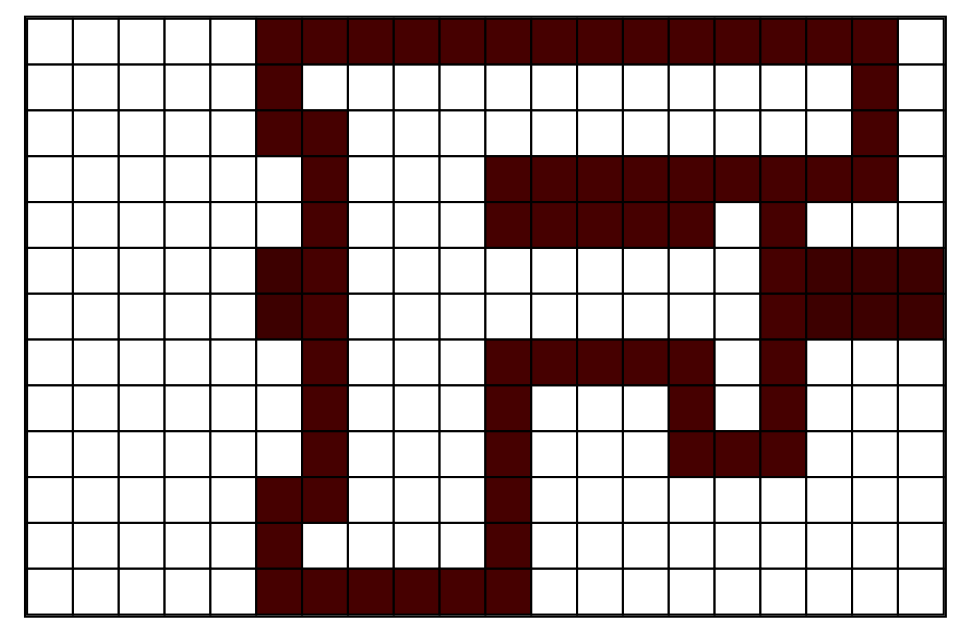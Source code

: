 digraph G {
node[shape = plaintext]
a[ label =<
<TABLE cellspacing="0" cellpadding="10">
<TR>
<TD width="1" height="1" bgcolor="white"></TD>
<TD width="1" height="1" bgcolor="white"></TD>
<TD width="1" height="1" bgcolor="white"></TD>
<TD width="1" height="1" bgcolor="white"></TD>
<TD width="1" height="1" bgcolor="white"></TD>
<TD width="1" height="1" bgcolor="#460000"></TD>
<TD width="1" height="1" bgcolor="#460000"></TD>
<TD width="1" height="1" bgcolor="#460000"></TD>
<TD width="1" height="1" bgcolor="#460000"></TD>
<TD width="1" height="1" bgcolor="#460000"></TD>
<TD width="1" height="1" bgcolor="#460000"></TD>
<TD width="1" height="1" bgcolor="#460000"></TD>
<TD width="1" height="1" bgcolor="#460000"></TD>
<TD width="1" height="1" bgcolor="#460000"></TD>
<TD width="1" height="1" bgcolor="#460000"></TD>
<TD width="1" height="1" bgcolor="#460000"></TD>
<TD width="1" height="1" bgcolor="#460000"></TD>
<TD width="1" height="1" bgcolor="#460000"></TD>
<TD width="1" height="1" bgcolor="#460000"></TD>
<TD width="1" height="1" bgcolor="white"></TD>
</TR>
<TR>
<TD width="1" height="1" bgcolor="white"></TD>
<TD width="1" height="1" bgcolor="white"></TD>
<TD width="1" height="1" bgcolor="white"></TD>
<TD width="1" height="1" bgcolor="white"></TD>
<TD width="1" height="1" bgcolor="white"></TD>
<TD width="1" height="1" bgcolor="#460000"></TD>
<TD width="1" height="1" bgcolor="white"></TD>
<TD width="1" height="1" bgcolor="white"></TD>
<TD width="1" height="1" bgcolor="white"></TD>
<TD width="1" height="1" bgcolor="white"></TD>
<TD width="1" height="1" bgcolor="white"></TD>
<TD width="1" height="1" bgcolor="white"></TD>
<TD width="1" height="1" bgcolor="white"></TD>
<TD width="1" height="1" bgcolor="white"></TD>
<TD width="1" height="1" bgcolor="white"></TD>
<TD width="1" height="1" bgcolor="white"></TD>
<TD width="1" height="1" bgcolor="white"></TD>
<TD width="1" height="1" bgcolor="white"></TD>
<TD width="1" height="1" bgcolor="#460000"></TD>
<TD width="1" height="1" bgcolor="white"></TD>
</TR>
<TR>
<TD width="1" height="1" bgcolor="white"></TD>
<TD width="1" height="1" bgcolor="white"></TD>
<TD width="1" height="1" bgcolor="white"></TD>
<TD width="1" height="1" bgcolor="white"></TD>
<TD width="1" height="1" bgcolor="white"></TD>
<TD width="1" height="1" bgcolor="#460000"></TD>
<TD width="1" height="1" bgcolor="#460000"></TD>
<TD width="1" height="1" bgcolor="white"></TD>
<TD width="1" height="1" bgcolor="white"></TD>
<TD width="1" height="1" bgcolor="white"></TD>
<TD width="1" height="1" bgcolor="white"></TD>
<TD width="1" height="1" bgcolor="white"></TD>
<TD width="1" height="1" bgcolor="white"></TD>
<TD width="1" height="1" bgcolor="white"></TD>
<TD width="1" height="1" bgcolor="white"></TD>
<TD width="1" height="1" bgcolor="white"></TD>
<TD width="1" height="1" bgcolor="white"></TD>
<TD width="1" height="1" bgcolor="white"></TD>
<TD width="1" height="1" bgcolor="#460000"></TD>
<TD width="1" height="1" bgcolor="white"></TD>
</TR>
<TR>
<TD width="1" height="1" bgcolor="white"></TD>
<TD width="1" height="1" bgcolor="white"></TD>
<TD width="1" height="1" bgcolor="white"></TD>
<TD width="1" height="1" bgcolor="white"></TD>
<TD width="1" height="1" bgcolor="white"></TD>
<TD width="1" height="1" bgcolor="white"></TD>
<TD width="1" height="1" bgcolor="#460000"></TD>
<TD width="1" height="1" bgcolor="white"></TD>
<TD width="1" height="1" bgcolor="white"></TD>
<TD width="1" height="1" bgcolor="white"></TD>
<TD width="1" height="1" bgcolor="#460000"></TD>
<TD width="1" height="1" bgcolor="#460000"></TD>
<TD width="1" height="1" bgcolor="#460000"></TD>
<TD width="1" height="1" bgcolor="#460000"></TD>
<TD width="1" height="1" bgcolor="#460000"></TD>
<TD width="1" height="1" bgcolor="#460000"></TD>
<TD width="1" height="1" bgcolor="#460000"></TD>
<TD width="1" height="1" bgcolor="#460000"></TD>
<TD width="1" height="1" bgcolor="#460000"></TD>
<TD width="1" height="1" bgcolor="white"></TD>
</TR>
<TR>
<TD width="1" height="1" bgcolor="white"></TD>
<TD width="1" height="1" bgcolor="white"></TD>
<TD width="1" height="1" bgcolor="white"></TD>
<TD width="1" height="1" bgcolor="white"></TD>
<TD width="1" height="1" bgcolor="white"></TD>
<TD width="1" height="1" bgcolor="white"></TD>
<TD width="1" height="1" bgcolor="#460000"></TD>
<TD width="1" height="1" bgcolor="white"></TD>
<TD width="1" height="1" bgcolor="white"></TD>
<TD width="1" height="1" bgcolor="white"></TD>
<TD width="1" height="1" bgcolor="#460000"></TD>
<TD width="1" height="1" bgcolor="#460000"></TD>
<TD width="1" height="1" bgcolor="#460000"></TD>
<TD width="1" height="1" bgcolor="#460000"></TD>
<TD width="1" height="1" bgcolor="#460000"></TD>
<TD width="1" height="1" bgcolor="white"></TD>
<TD width="1" height="1" bgcolor="#460000"></TD>
<TD width="1" height="1" bgcolor="white"></TD>
<TD width="1" height="1" bgcolor="white"></TD>
<TD width="1" height="1" bgcolor="white"></TD>
</TR>
<TR>
<TD width="1" height="1" bgcolor="white"></TD>
<TD width="1" height="1" bgcolor="white"></TD>
<TD width="1" height="1" bgcolor="white"></TD>
<TD width="1" height="1" bgcolor="white"></TD>
<TD width="1" height="1" bgcolor="white"></TD>
<TD width="1" height="1" bgcolor="#3D0000"></TD>
<TD width="1" height="1" bgcolor="#460000"></TD>
<TD width="1" height="1" bgcolor="white"></TD>
<TD width="1" height="1" bgcolor="white"></TD>
<TD width="1" height="1" bgcolor="white"></TD>
<TD width="1" height="1" bgcolor="white"></TD>
<TD width="1" height="1" bgcolor="white"></TD>
<TD width="1" height="1" bgcolor="white"></TD>
<TD width="1" height="1" bgcolor="white"></TD>
<TD width="1" height="1" bgcolor="white"></TD>
<TD width="1" height="1" bgcolor="white"></TD>
<TD width="1" height="1" bgcolor="#460000"></TD>
<TD width="1" height="1" bgcolor="#3D0000"></TD>
<TD width="1" height="1" bgcolor="#3D0000"></TD>
<TD width="1" height="1" bgcolor="#3D0000"></TD>
</TR>
<TR>
<TD width="1" height="1" bgcolor="white"></TD>
<TD width="1" height="1" bgcolor="white"></TD>
<TD width="1" height="1" bgcolor="white"></TD>
<TD width="1" height="1" bgcolor="white"></TD>
<TD width="1" height="1" bgcolor="white"></TD>
<TD width="1" height="1" bgcolor="#3D0000"></TD>
<TD width="1" height="1" bgcolor="#460000"></TD>
<TD width="1" height="1" bgcolor="white"></TD>
<TD width="1" height="1" bgcolor="white"></TD>
<TD width="1" height="1" bgcolor="white"></TD>
<TD width="1" height="1" bgcolor="white"></TD>
<TD width="1" height="1" bgcolor="white"></TD>
<TD width="1" height="1" bgcolor="white"></TD>
<TD width="1" height="1" bgcolor="white"></TD>
<TD width="1" height="1" bgcolor="white"></TD>
<TD width="1" height="1" bgcolor="white"></TD>
<TD width="1" height="1" bgcolor="#460000"></TD>
<TD width="1" height="1" bgcolor="#3D0000"></TD>
<TD width="1" height="1" bgcolor="#3D0000"></TD>
<TD width="1" height="1" bgcolor="#3D0000"></TD>
</TR>
<TR>
<TD width="1" height="1" bgcolor="white"></TD>
<TD width="1" height="1" bgcolor="white"></TD>
<TD width="1" height="1" bgcolor="white"></TD>
<TD width="1" height="1" bgcolor="white"></TD>
<TD width="1" height="1" bgcolor="white"></TD>
<TD width="1" height="1" bgcolor="white"></TD>
<TD width="1" height="1" bgcolor="#460000"></TD>
<TD width="1" height="1" bgcolor="white"></TD>
<TD width="1" height="1" bgcolor="white"></TD>
<TD width="1" height="1" bgcolor="white"></TD>
<TD width="1" height="1" bgcolor="#460000"></TD>
<TD width="1" height="1" bgcolor="#460000"></TD>
<TD width="1" height="1" bgcolor="#460000"></TD>
<TD width="1" height="1" bgcolor="#460000"></TD>
<TD width="1" height="1" bgcolor="#460000"></TD>
<TD width="1" height="1" bgcolor="white"></TD>
<TD width="1" height="1" bgcolor="#460000"></TD>
<TD width="1" height="1" bgcolor="white"></TD>
<TD width="1" height="1" bgcolor="white"></TD>
<TD width="1" height="1" bgcolor="white"></TD>
</TR>
<TR>
<TD width="1" height="1" bgcolor="white"></TD>
<TD width="1" height="1" bgcolor="white"></TD>
<TD width="1" height="1" bgcolor="white"></TD>
<TD width="1" height="1" bgcolor="white"></TD>
<TD width="1" height="1" bgcolor="white"></TD>
<TD width="1" height="1" bgcolor="white"></TD>
<TD width="1" height="1" bgcolor="#460000"></TD>
<TD width="1" height="1" bgcolor="white"></TD>
<TD width="1" height="1" bgcolor="white"></TD>
<TD width="1" height="1" bgcolor="white"></TD>
<TD width="1" height="1" bgcolor="#460000"></TD>
<TD width="1" height="1" bgcolor="white"></TD>
<TD width="1" height="1" bgcolor="white"></TD>
<TD width="1" height="1" bgcolor="white"></TD>
<TD width="1" height="1" bgcolor="#460000"></TD>
<TD width="1" height="1" bgcolor="white"></TD>
<TD width="1" height="1" bgcolor="#460000"></TD>
<TD width="1" height="1" bgcolor="white"></TD>
<TD width="1" height="1" bgcolor="white"></TD>
<TD width="1" height="1" bgcolor="white"></TD>
</TR>
<TR>
<TD width="1" height="1" bgcolor="white"></TD>
<TD width="1" height="1" bgcolor="white"></TD>
<TD width="1" height="1" bgcolor="white"></TD>
<TD width="1" height="1" bgcolor="white"></TD>
<TD width="1" height="1" bgcolor="white"></TD>
<TD width="1" height="1" bgcolor="white"></TD>
<TD width="1" height="1" bgcolor="#460000"></TD>
<TD width="1" height="1" bgcolor="white"></TD>
<TD width="1" height="1" bgcolor="white"></TD>
<TD width="1" height="1" bgcolor="white"></TD>
<TD width="1" height="1" bgcolor="#460000"></TD>
<TD width="1" height="1" bgcolor="white"></TD>
<TD width="1" height="1" bgcolor="white"></TD>
<TD width="1" height="1" bgcolor="white"></TD>
<TD width="1" height="1" bgcolor="#460000"></TD>
<TD width="1" height="1" bgcolor="#460000"></TD>
<TD width="1" height="1" bgcolor="#460000"></TD>
<TD width="1" height="1" bgcolor="white"></TD>
<TD width="1" height="1" bgcolor="white"></TD>
<TD width="1" height="1" bgcolor="white"></TD>
</TR>
<TR>
<TD width="1" height="1" bgcolor="white"></TD>
<TD width="1" height="1" bgcolor="white"></TD>
<TD width="1" height="1" bgcolor="white"></TD>
<TD width="1" height="1" bgcolor="white"></TD>
<TD width="1" height="1" bgcolor="white"></TD>
<TD width="1" height="1" bgcolor="#460000"></TD>
<TD width="1" height="1" bgcolor="#460000"></TD>
<TD width="1" height="1" bgcolor="white"></TD>
<TD width="1" height="1" bgcolor="white"></TD>
<TD width="1" height="1" bgcolor="white"></TD>
<TD width="1" height="1" bgcolor="#460000"></TD>
<TD width="1" height="1" bgcolor="white"></TD>
<TD width="1" height="1" bgcolor="white"></TD>
<TD width="1" height="1" bgcolor="white"></TD>
<TD width="1" height="1" bgcolor="white"></TD>
<TD width="1" height="1" bgcolor="white"></TD>
<TD width="1" height="1" bgcolor="white"></TD>
<TD width="1" height="1" bgcolor="white"></TD>
<TD width="1" height="1" bgcolor="white"></TD>
<TD width="1" height="1" bgcolor="white"></TD>
</TR>
<TR>
<TD width="1" height="1" bgcolor="white"></TD>
<TD width="1" height="1" bgcolor="white"></TD>
<TD width="1" height="1" bgcolor="white"></TD>
<TD width="1" height="1" bgcolor="white"></TD>
<TD width="1" height="1" bgcolor="white"></TD>
<TD width="1" height="1" bgcolor="#460000"></TD>
<TD width="1" height="1" bgcolor="white"></TD>
<TD width="1" height="1" bgcolor="white"></TD>
<TD width="1" height="1" bgcolor="white"></TD>
<TD width="1" height="1" bgcolor="white"></TD>
<TD width="1" height="1" bgcolor="#460000"></TD>
<TD width="1" height="1" bgcolor="white"></TD>
<TD width="1" height="1" bgcolor="white"></TD>
<TD width="1" height="1" bgcolor="white"></TD>
<TD width="1" height="1" bgcolor="white"></TD>
<TD width="1" height="1" bgcolor="white"></TD>
<TD width="1" height="1" bgcolor="white"></TD>
<TD width="1" height="1" bgcolor="white"></TD>
<TD width="1" height="1" bgcolor="white"></TD>
<TD width="1" height="1" bgcolor="white"></TD>
</TR>
<TR>
<TD width="1" height="1" bgcolor="white"></TD>
<TD width="1" height="1" bgcolor="white"></TD>
<TD width="1" height="1" bgcolor="white"></TD>
<TD width="1" height="1" bgcolor="white"></TD>
<TD width="1" height="1" bgcolor="white"></TD>
<TD width="1" height="1" bgcolor="#460000"></TD>
<TD width="1" height="1" bgcolor="#460000"></TD>
<TD width="1" height="1" bgcolor="#460000"></TD>
<TD width="1" height="1" bgcolor="#460000"></TD>
<TD width="1" height="1" bgcolor="#460000"></TD>
<TD width="1" height="1" bgcolor="#460000"></TD>
<TD width="1" height="1" bgcolor="white"></TD>
<TD width="1" height="1" bgcolor="white"></TD>
<TD width="1" height="1" bgcolor="white"></TD>
<TD width="1" height="1" bgcolor="white"></TD>
<TD width="1" height="1" bgcolor="white"></TD>
<TD width="1" height="1" bgcolor="white"></TD>
<TD width="1" height="1" bgcolor="white"></TD>
<TD width="1" height="1" bgcolor="white"></TD>
<TD width="1" height="1" bgcolor="white"></TD>
</TR>
</TABLE>
>]
}
